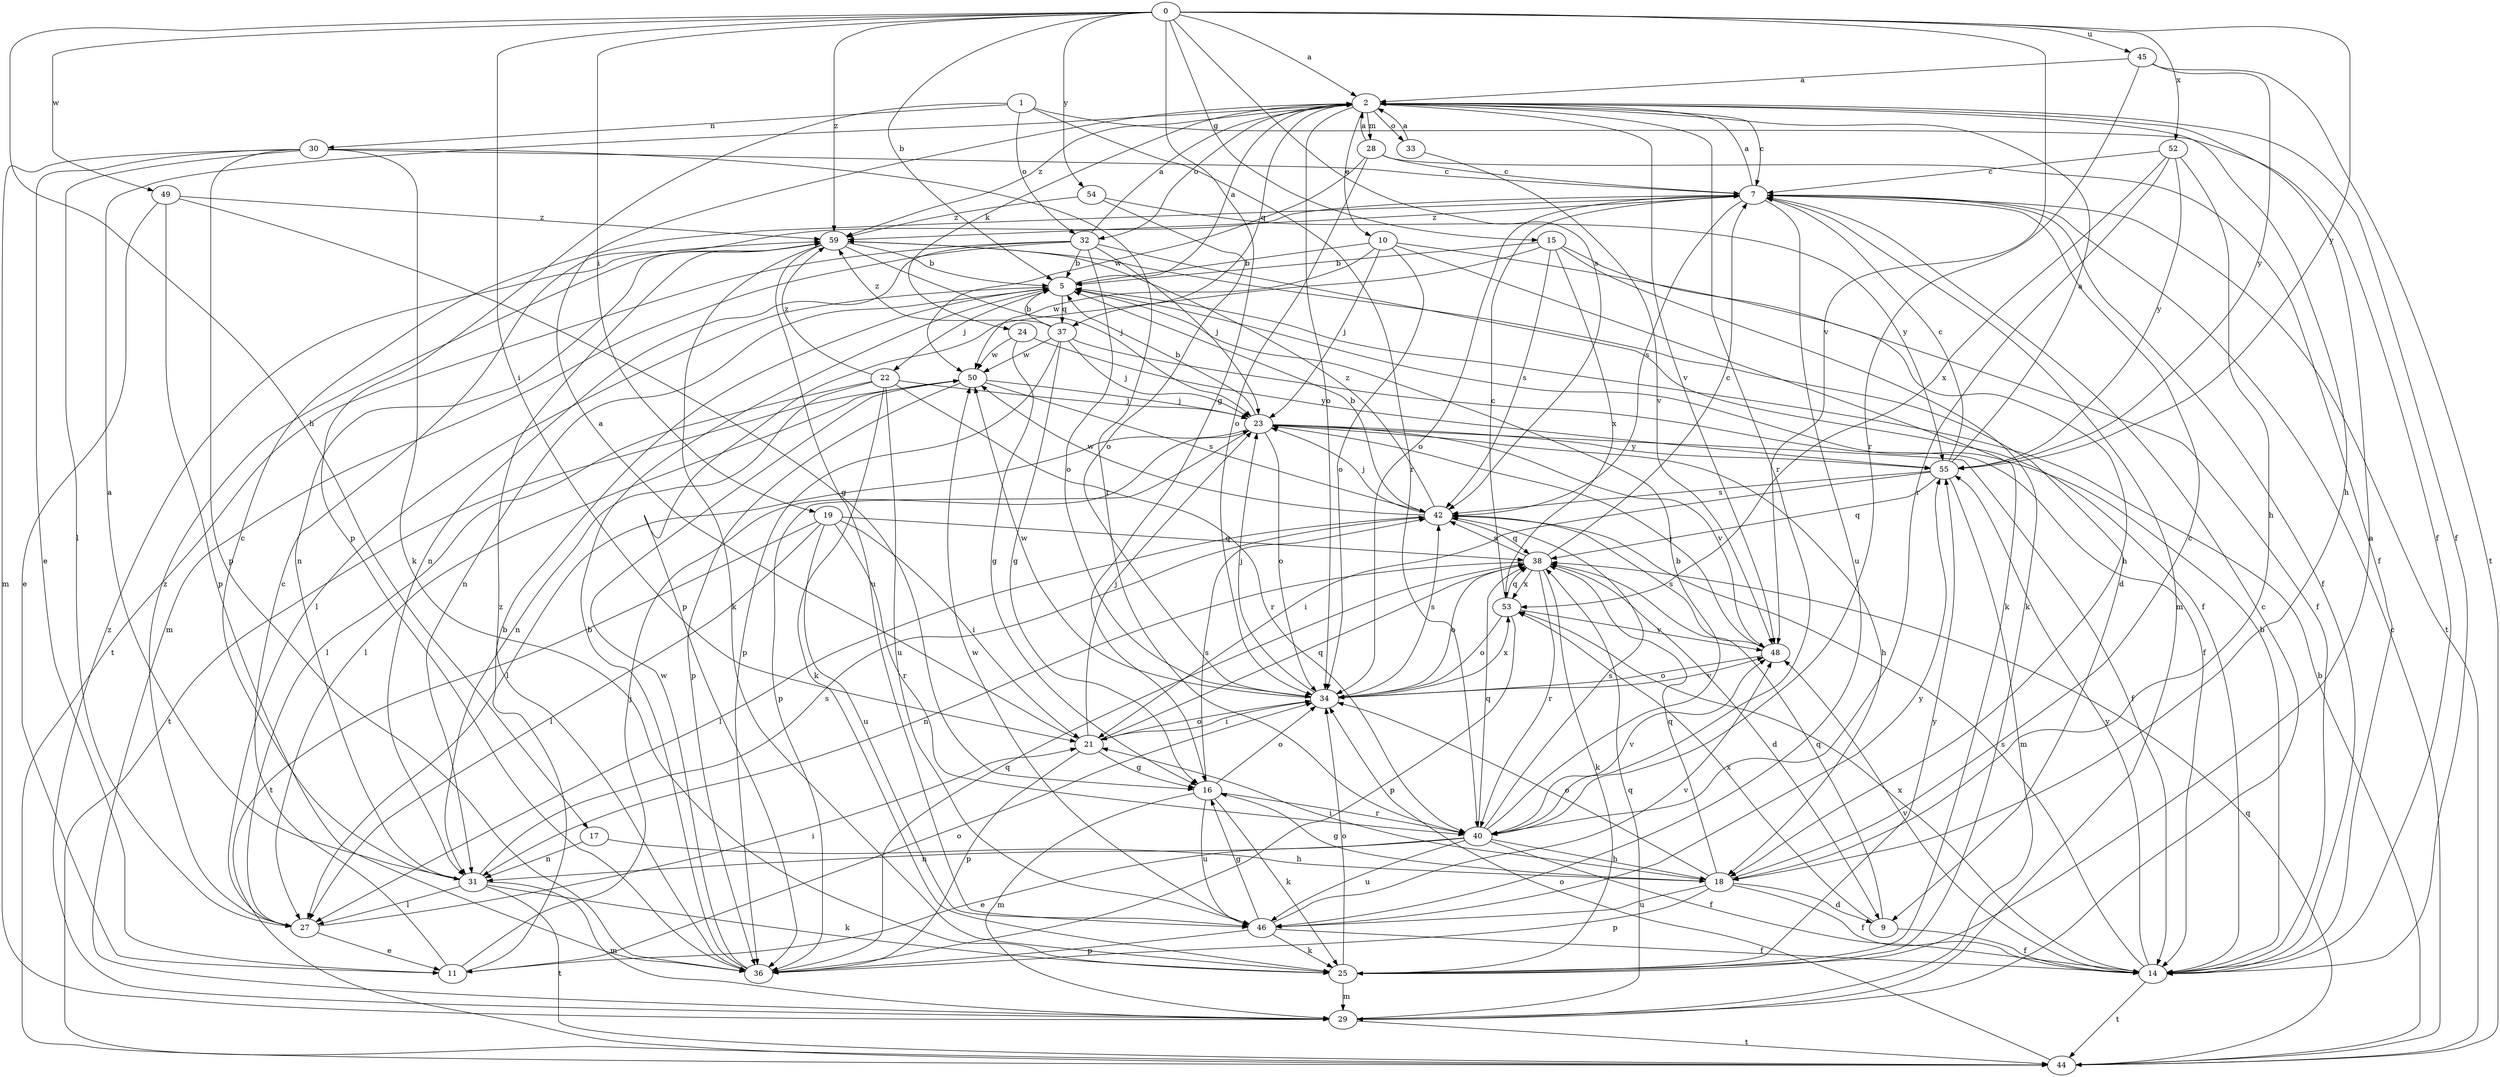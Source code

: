 strict digraph  {
0;
1;
2;
5;
7;
9;
10;
11;
14;
15;
16;
17;
18;
19;
21;
22;
23;
24;
25;
27;
28;
29;
30;
31;
32;
33;
34;
36;
37;
38;
40;
42;
44;
45;
46;
48;
49;
50;
52;
53;
54;
55;
59;
0 -> 2  [label=a];
0 -> 5  [label=b];
0 -> 15  [label=g];
0 -> 16  [label=g];
0 -> 17  [label=h];
0 -> 19  [label=i];
0 -> 21  [label=i];
0 -> 42  [label=s];
0 -> 45  [label=u];
0 -> 48  [label=v];
0 -> 49  [label=w];
0 -> 52  [label=x];
0 -> 54  [label=y];
0 -> 55  [label=y];
0 -> 59  [label=z];
1 -> 14  [label=f];
1 -> 30  [label=n];
1 -> 32  [label=o];
1 -> 36  [label=p];
1 -> 40  [label=r];
2 -> 7  [label=c];
2 -> 10  [label=e];
2 -> 14  [label=f];
2 -> 18  [label=h];
2 -> 24  [label=k];
2 -> 28  [label=m];
2 -> 32  [label=o];
2 -> 33  [label=o];
2 -> 34  [label=o];
2 -> 37  [label=q];
2 -> 40  [label=r];
2 -> 48  [label=v];
2 -> 59  [label=z];
5 -> 2  [label=a];
5 -> 22  [label=j];
5 -> 27  [label=l];
5 -> 31  [label=n];
5 -> 37  [label=q];
7 -> 2  [label=a];
7 -> 14  [label=f];
7 -> 29  [label=m];
7 -> 34  [label=o];
7 -> 42  [label=s];
7 -> 44  [label=t];
7 -> 46  [label=u];
7 -> 59  [label=z];
9 -> 14  [label=f];
9 -> 38  [label=q];
9 -> 53  [label=x];
10 -> 5  [label=b];
10 -> 14  [label=f];
10 -> 23  [label=j];
10 -> 25  [label=k];
10 -> 34  [label=o];
10 -> 50  [label=w];
11 -> 5  [label=b];
11 -> 7  [label=c];
11 -> 23  [label=j];
11 -> 34  [label=o];
14 -> 5  [label=b];
14 -> 42  [label=s];
14 -> 44  [label=t];
14 -> 48  [label=v];
14 -> 53  [label=x];
14 -> 55  [label=y];
15 -> 5  [label=b];
15 -> 18  [label=h];
15 -> 25  [label=k];
15 -> 36  [label=p];
15 -> 42  [label=s];
15 -> 53  [label=x];
16 -> 25  [label=k];
16 -> 29  [label=m];
16 -> 34  [label=o];
16 -> 40  [label=r];
16 -> 42  [label=s];
16 -> 46  [label=u];
17 -> 18  [label=h];
17 -> 31  [label=n];
18 -> 7  [label=c];
18 -> 9  [label=d];
18 -> 14  [label=f];
18 -> 16  [label=g];
18 -> 21  [label=i];
18 -> 34  [label=o];
18 -> 36  [label=p];
18 -> 38  [label=q];
18 -> 46  [label=u];
19 -> 21  [label=i];
19 -> 27  [label=l];
19 -> 38  [label=q];
19 -> 40  [label=r];
19 -> 44  [label=t];
19 -> 46  [label=u];
21 -> 2  [label=a];
21 -> 16  [label=g];
21 -> 23  [label=j];
21 -> 34  [label=o];
21 -> 36  [label=p];
21 -> 38  [label=q];
22 -> 23  [label=j];
22 -> 25  [label=k];
22 -> 27  [label=l];
22 -> 31  [label=n];
22 -> 40  [label=r];
22 -> 46  [label=u];
22 -> 59  [label=z];
23 -> 5  [label=b];
23 -> 14  [label=f];
23 -> 18  [label=h];
23 -> 27  [label=l];
23 -> 34  [label=o];
23 -> 36  [label=p];
23 -> 48  [label=v];
23 -> 55  [label=y];
24 -> 16  [label=g];
24 -> 50  [label=w];
24 -> 55  [label=y];
25 -> 2  [label=a];
25 -> 29  [label=m];
25 -> 34  [label=o];
25 -> 55  [label=y];
27 -> 11  [label=e];
27 -> 21  [label=i];
27 -> 59  [label=z];
28 -> 2  [label=a];
28 -> 7  [label=c];
28 -> 14  [label=f];
28 -> 34  [label=o];
28 -> 50  [label=w];
29 -> 7  [label=c];
29 -> 38  [label=q];
29 -> 44  [label=t];
29 -> 59  [label=z];
30 -> 7  [label=c];
30 -> 11  [label=e];
30 -> 25  [label=k];
30 -> 27  [label=l];
30 -> 29  [label=m];
30 -> 36  [label=p];
30 -> 40  [label=r];
31 -> 2  [label=a];
31 -> 7  [label=c];
31 -> 25  [label=k];
31 -> 27  [label=l];
31 -> 29  [label=m];
31 -> 42  [label=s];
31 -> 44  [label=t];
32 -> 2  [label=a];
32 -> 5  [label=b];
32 -> 14  [label=f];
32 -> 23  [label=j];
32 -> 29  [label=m];
32 -> 31  [label=n];
32 -> 34  [label=o];
32 -> 44  [label=t];
33 -> 2  [label=a];
33 -> 48  [label=v];
34 -> 21  [label=i];
34 -> 23  [label=j];
34 -> 42  [label=s];
34 -> 48  [label=v];
34 -> 50  [label=w];
34 -> 53  [label=x];
36 -> 5  [label=b];
36 -> 38  [label=q];
36 -> 50  [label=w];
36 -> 59  [label=z];
37 -> 5  [label=b];
37 -> 14  [label=f];
37 -> 16  [label=g];
37 -> 23  [label=j];
37 -> 36  [label=p];
37 -> 50  [label=w];
37 -> 59  [label=z];
38 -> 7  [label=c];
38 -> 9  [label=d];
38 -> 25  [label=k];
38 -> 31  [label=n];
38 -> 34  [label=o];
38 -> 40  [label=r];
38 -> 42  [label=s];
38 -> 53  [label=x];
40 -> 5  [label=b];
40 -> 11  [label=e];
40 -> 14  [label=f];
40 -> 18  [label=h];
40 -> 31  [label=n];
40 -> 38  [label=q];
40 -> 42  [label=s];
40 -> 46  [label=u];
40 -> 48  [label=v];
42 -> 5  [label=b];
42 -> 23  [label=j];
42 -> 27  [label=l];
42 -> 38  [label=q];
42 -> 50  [label=w];
42 -> 59  [label=z];
44 -> 5  [label=b];
44 -> 7  [label=c];
44 -> 34  [label=o];
44 -> 38  [label=q];
45 -> 2  [label=a];
45 -> 40  [label=r];
45 -> 44  [label=t];
45 -> 55  [label=y];
46 -> 14  [label=f];
46 -> 16  [label=g];
46 -> 25  [label=k];
46 -> 36  [label=p];
46 -> 48  [label=v];
46 -> 50  [label=w];
46 -> 55  [label=y];
48 -> 23  [label=j];
48 -> 34  [label=o];
48 -> 42  [label=s];
49 -> 11  [label=e];
49 -> 16  [label=g];
49 -> 36  [label=p];
49 -> 59  [label=z];
50 -> 23  [label=j];
50 -> 27  [label=l];
50 -> 36  [label=p];
50 -> 42  [label=s];
50 -> 44  [label=t];
52 -> 7  [label=c];
52 -> 18  [label=h];
52 -> 40  [label=r];
52 -> 53  [label=x];
52 -> 55  [label=y];
53 -> 7  [label=c];
53 -> 34  [label=o];
53 -> 36  [label=p];
53 -> 38  [label=q];
53 -> 48  [label=v];
54 -> 34  [label=o];
54 -> 55  [label=y];
54 -> 59  [label=z];
55 -> 2  [label=a];
55 -> 7  [label=c];
55 -> 21  [label=i];
55 -> 29  [label=m];
55 -> 38  [label=q];
55 -> 42  [label=s];
59 -> 5  [label=b];
59 -> 9  [label=d];
59 -> 23  [label=j];
59 -> 25  [label=k];
59 -> 31  [label=n];
59 -> 46  [label=u];
}
